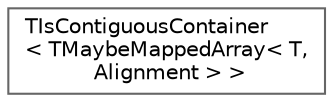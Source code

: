 digraph "Graphical Class Hierarchy"
{
 // INTERACTIVE_SVG=YES
 // LATEX_PDF_SIZE
  bgcolor="transparent";
  edge [fontname=Helvetica,fontsize=10,labelfontname=Helvetica,labelfontsize=10];
  node [fontname=Helvetica,fontsize=10,shape=box,height=0.2,width=0.4];
  rankdir="LR";
  Node0 [id="Node000000",label="TIsContiguousContainer\l\< TMaybeMappedArray\< T,\l Alignment \> \>",height=0.2,width=0.4,color="grey40", fillcolor="white", style="filled",URL="$d1/d76/structTIsContiguousContainer_3_01TMaybeMappedArray_3_01T_00_01Alignment_01_4_01_4.html",tooltip=" "];
}
